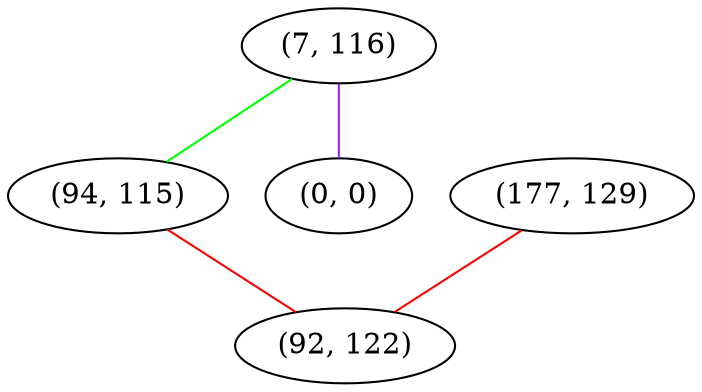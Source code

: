 graph "" {
"(7, 116)";
"(94, 115)";
"(0, 0)";
"(177, 129)";
"(92, 122)";
"(7, 116)" -- "(94, 115)"  [color=green, key=0, weight=2];
"(7, 116)" -- "(0, 0)"  [color=purple, key=0, weight=4];
"(94, 115)" -- "(92, 122)"  [color=red, key=0, weight=1];
"(177, 129)" -- "(92, 122)"  [color=red, key=0, weight=1];
}
